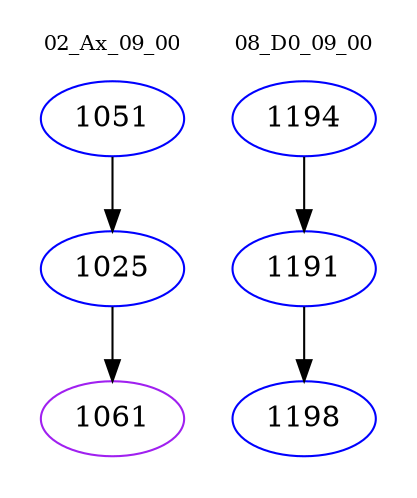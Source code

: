 digraph{
subgraph cluster_0 {
color = white
label = "02_Ax_09_00";
fontsize=10;
T0_1051 [label="1051", color="blue"]
T0_1051 -> T0_1025 [color="black"]
T0_1025 [label="1025", color="blue"]
T0_1025 -> T0_1061 [color="black"]
T0_1061 [label="1061", color="purple"]
}
subgraph cluster_1 {
color = white
label = "08_D0_09_00";
fontsize=10;
T1_1194 [label="1194", color="blue"]
T1_1194 -> T1_1191 [color="black"]
T1_1191 [label="1191", color="blue"]
T1_1191 -> T1_1198 [color="black"]
T1_1198 [label="1198", color="blue"]
}
}
